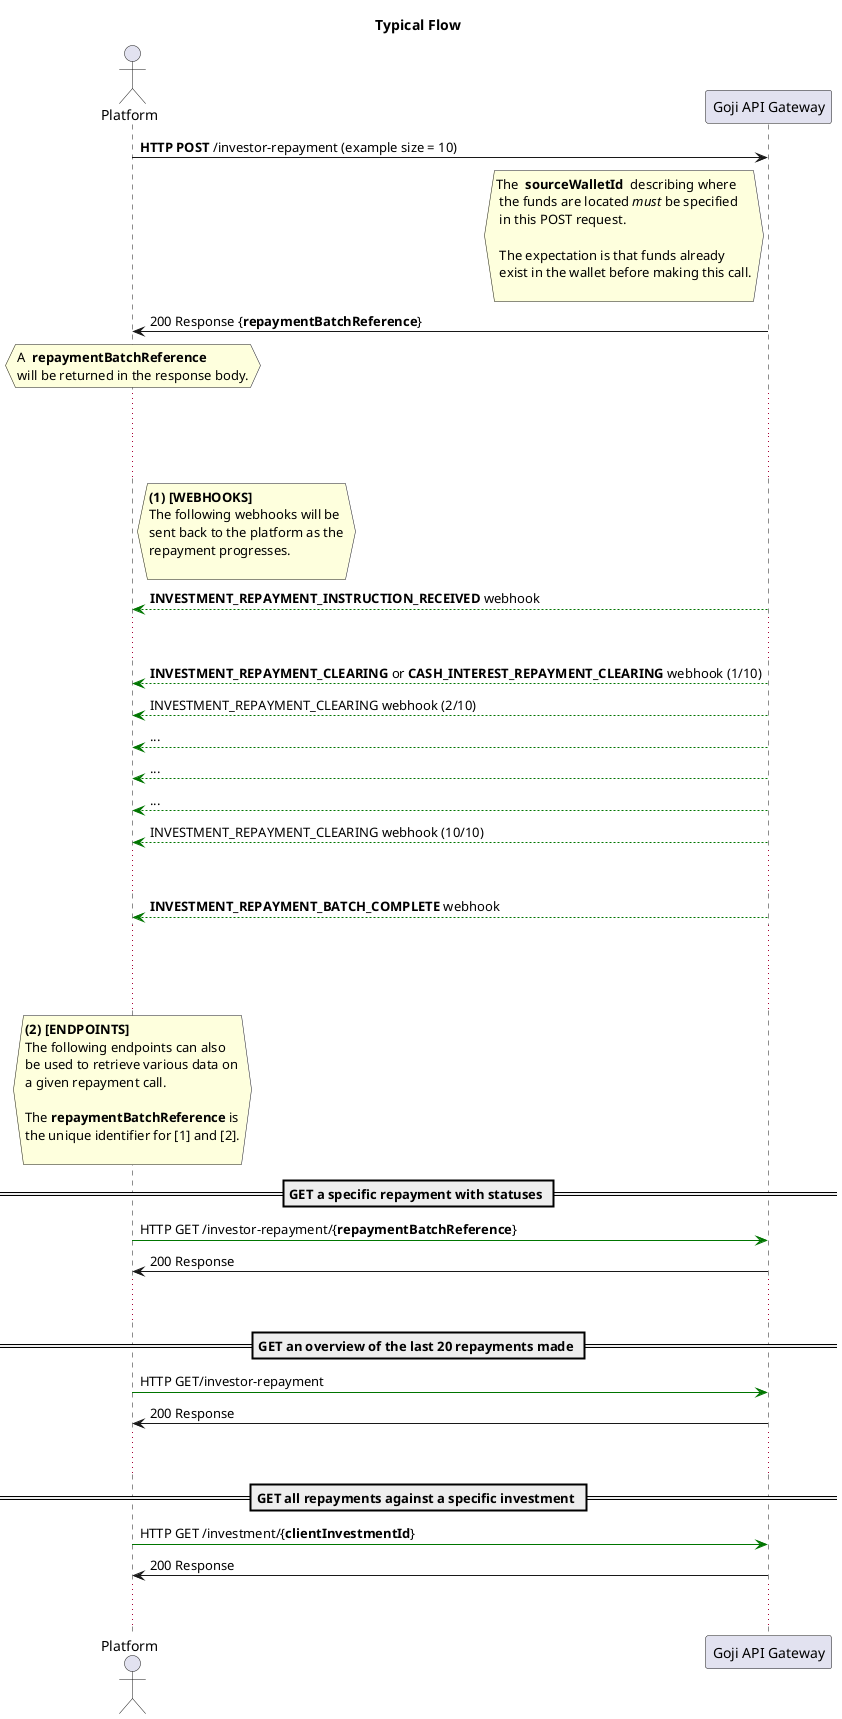 @startuml

title Typical Flow
skinparam responseMessageBelowArrow true
actor "Platform" as other
participant "Goji API Gateway" as api

other -> api : <b>HTTP POST</b> /investor-repayment (example size = 10)
hnote left api
The <b> sourceWalletId </b> describing where
 the funds are located <i>must</i> be specified
 in this POST request.

 The expectation is that funds already
 exist in the wallet before making this call.

end note
api -> other : 200 Response {<b>repaymentBatchReference</b>}
hnote over other
A <b> repaymentBatchReference </b>
will be returned in the response body.
end note


...  ...
...  ...

hnote right other
<b>(1) [WEBHOOKS]</b>
The following webhooks will be
sent back to the platform as the
repayment progresses.

end note

api -[#007500]-> other : <b>INVESTMENT_REPAYMENT_INSTRUCTION_RECEIVED</b> webhook
... ...
api -[#007500]-> other : <b>INVESTMENT_REPAYMENT_CLEARING</b> or <b>CASH_INTEREST_REPAYMENT_CLEARING</b> webhook (1/10)
api -[#007500]-> other : INVESTMENT_REPAYMENT_CLEARING webhook (2/10)
api -[#007500]-> other : ...
api -[#007500]-> other : ...
api -[#007500]-> other : ...
api -[#007500]-> other : INVESTMENT_REPAYMENT_CLEARING webhook (10/10)
... ...
api -[#007500]-> other : <b>INVESTMENT_REPAYMENT_BATCH_COMPLETE</b> webhook

... ...
... ...

hnote over other
<b>(2) [ENDPOINTS]</b>
The following endpoints can also
be used to retrieve various data on
a given repayment call.

The <b>repaymentBatchReference</b> is
the unique identifier for [1] and [2].

end note

== GET a specific repayment with statuses ==
other -[#007500]> api : HTTP GET /investor-repayment/{<b>repaymentBatchReference</b>}
api -> other : 200 Response

... ...


== GET an overview of the last 20 repayments made ==
other -[#007500]> api : HTTP GET/investor-repayment
api -> other : 200 Response

... ...

== GET all repayments against a specific investment ==
other -[#007500]> api : HTTP GET /investment/{<b>clientInvestmentId</b>}
api -> other : 200 Response

... ...







@enduml
